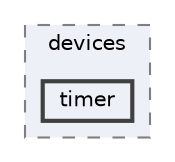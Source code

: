 digraph "C:/Users/João Costa/Desktop/FEUP/MINIX-LCOM/shared/g1/proj/src/devices/timer"
{
 // LATEX_PDF_SIZE
  bgcolor="transparent";
  edge [fontname=Helvetica,fontsize=10,labelfontname=Helvetica,labelfontsize=10];
  node [fontname=Helvetica,fontsize=10,shape=box,height=0.2,width=0.4];
  compound=true
  subgraph clusterdir_6fac9273c1f4413d2ee63ba6cd0b0eb2 {
    graph [ bgcolor="#edf0f7", pencolor="grey50", label="devices", fontname=Helvetica,fontsize=10 style="filled,dashed", URL="dir_6fac9273c1f4413d2ee63ba6cd0b0eb2.html",tooltip=""]
  dir_e454627fde579358d9c24a638890be46 [label="timer", fillcolor="#edf0f7", color="grey25", style="filled,bold", URL="dir_e454627fde579358d9c24a638890be46.html",tooltip=""];
  }
}
